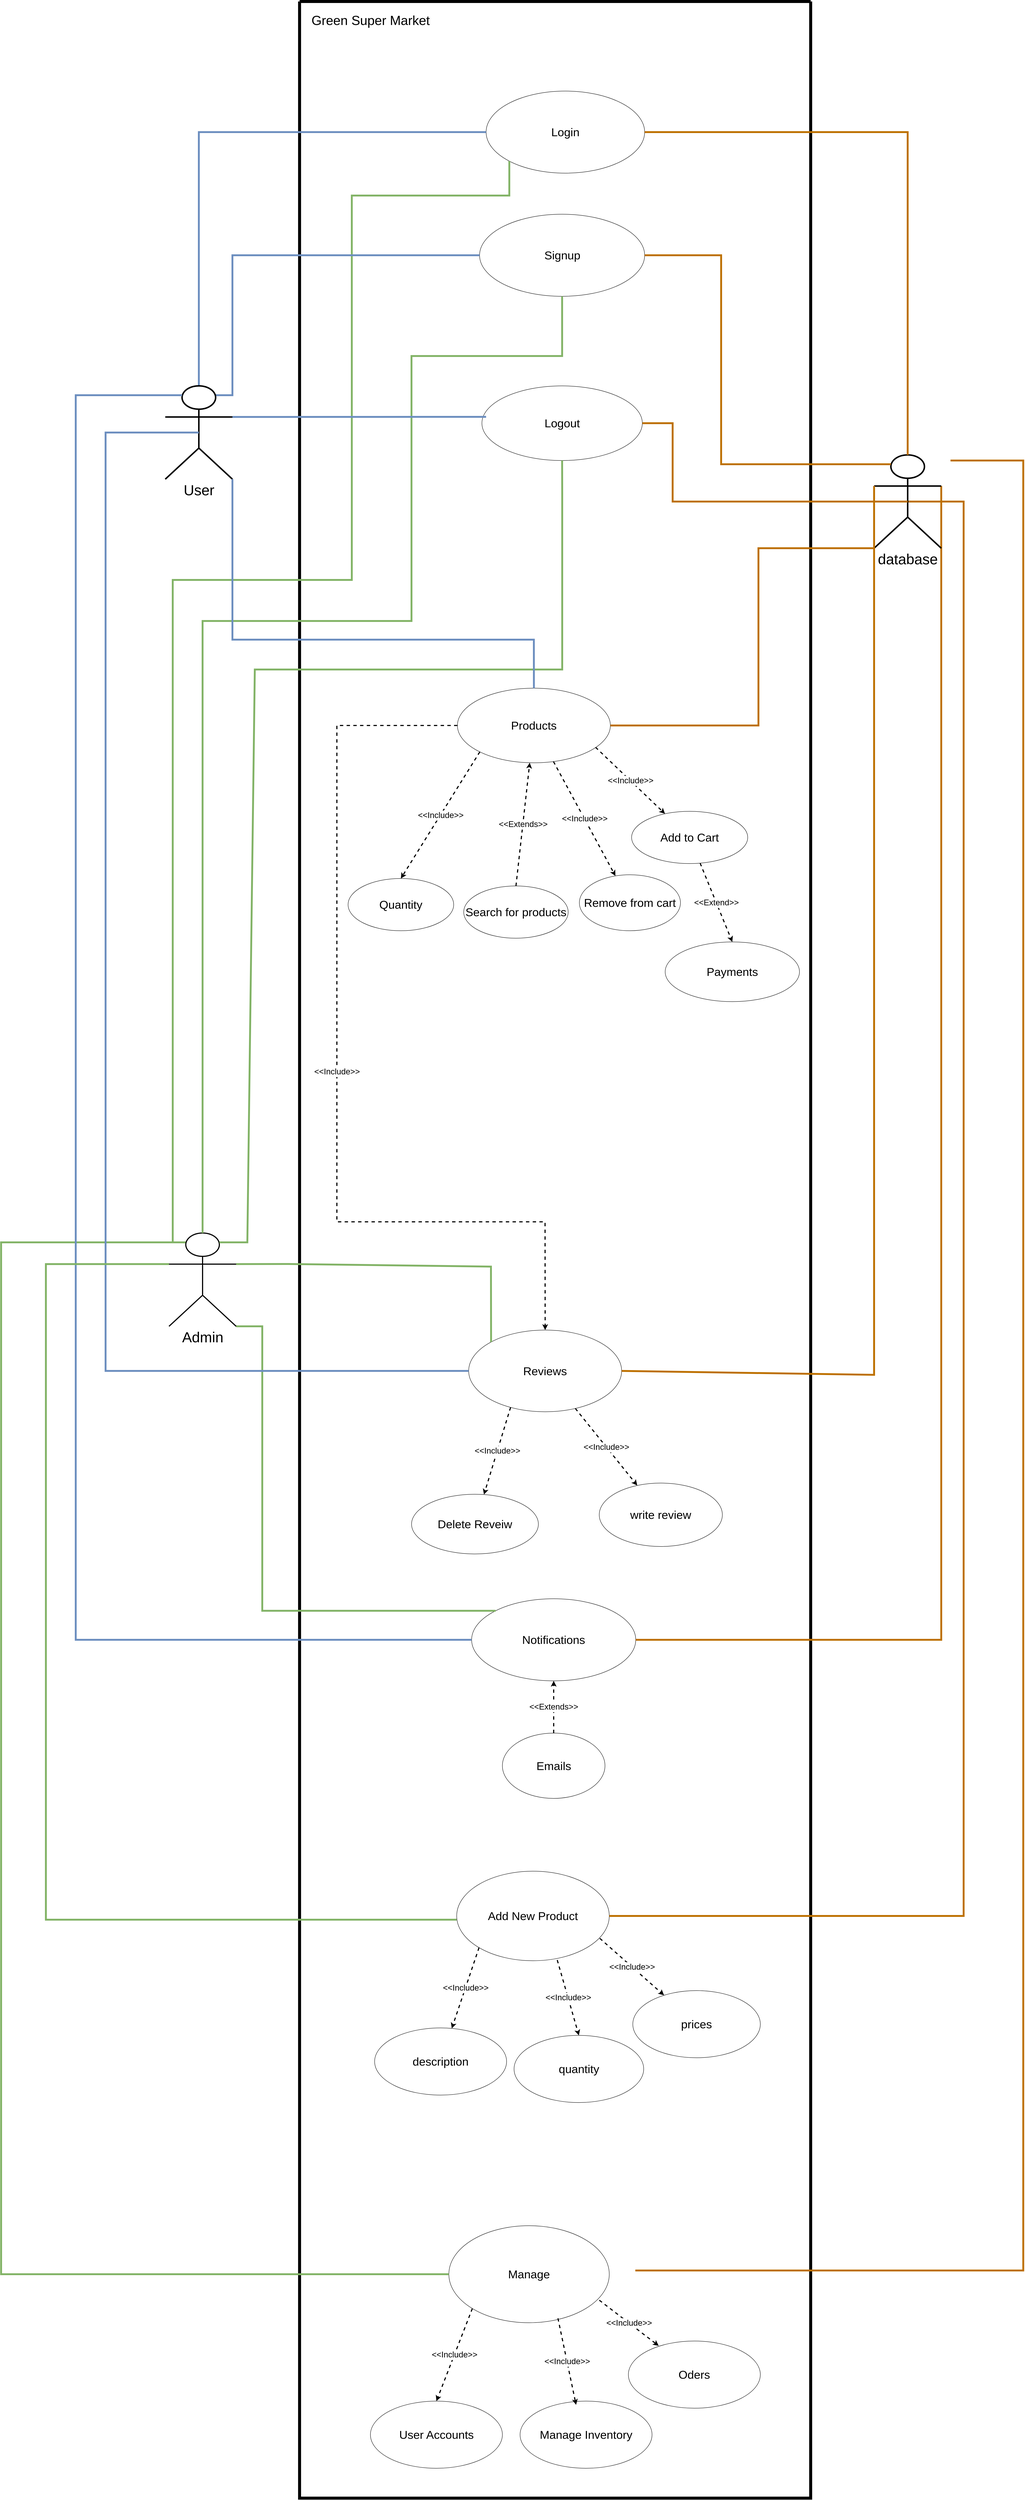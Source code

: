 <mxfile version="22.1.2" type="device">
  <diagram name="Page-1" id="pEFDdFD9BZ6yq_hQjBZd">
    <mxGraphModel dx="8154" dy="4125" grid="1" gridSize="10" guides="1" tooltips="1" connect="1" arrows="1" fold="1" page="1" pageScale="1" pageWidth="1169" pageHeight="1654" math="0" shadow="0">
      <root>
        <mxCell id="0" />
        <mxCell id="1" parent="0" />
        <mxCell id="y_BazxBhM6D4knRKg7ZD-9" value="" style="swimlane;startSize=0;swimlaneLine=1;strokeWidth=8;" parent="1" vertex="1">
          <mxGeometry x="460" y="330" width="1370" height="6690" as="geometry" />
        </mxCell>
        <mxCell id="kZPlmQz0IdTDuedcgZzN-22" value="&lt;span style=&quot;font-size: 31px;&quot;&gt;Login&lt;/span&gt;" style="ellipse;whiteSpace=wrap;html=1;" parent="y_BazxBhM6D4knRKg7ZD-9" vertex="1">
          <mxGeometry x="500" y="240" width="425" height="220" as="geometry" />
        </mxCell>
        <mxCell id="kZPlmQz0IdTDuedcgZzN-29" value="&lt;span style=&quot;font-size: 31px;&quot;&gt;Signup&lt;/span&gt;" style="ellipse;whiteSpace=wrap;html=1;" parent="y_BazxBhM6D4knRKg7ZD-9" vertex="1">
          <mxGeometry x="482.5" y="570" width="442.5" height="220" as="geometry" />
        </mxCell>
        <mxCell id="kZPlmQz0IdTDuedcgZzN-30" value="&lt;span style=&quot;font-size: 31px;&quot;&gt;Add to Cart&lt;/span&gt;" style="ellipse;whiteSpace=wrap;html=1;" parent="y_BazxBhM6D4knRKg7ZD-9" vertex="1">
          <mxGeometry x="890" y="2170" width="311.25" height="140" as="geometry" />
        </mxCell>
        <mxCell id="kZPlmQz0IdTDuedcgZzN-31" value="&lt;span style=&quot;font-size: 31px;&quot;&gt;Reviews&lt;/span&gt;" style="ellipse;whiteSpace=wrap;html=1;" parent="y_BazxBhM6D4knRKg7ZD-9" vertex="1">
          <mxGeometry x="453.28" y="3560" width="410" height="219" as="geometry" />
        </mxCell>
        <mxCell id="kZPlmQz0IdTDuedcgZzN-32" value="&lt;span style=&quot;font-size: 31px;&quot;&gt;Search for products&lt;/span&gt;" style="ellipse;whiteSpace=wrap;html=1;" parent="y_BazxBhM6D4knRKg7ZD-9" vertex="1">
          <mxGeometry x="440" y="2370" width="280" height="140" as="geometry" />
        </mxCell>
        <mxCell id="kZPlmQz0IdTDuedcgZzN-49" value="&lt;span style=&quot;font-size: 31px;&quot;&gt;Products&lt;/span&gt;" style="ellipse;whiteSpace=wrap;html=1;" parent="y_BazxBhM6D4knRKg7ZD-9" vertex="1">
          <mxGeometry x="423.12" y="1840" width="410" height="200" as="geometry" />
        </mxCell>
        <mxCell id="kZPlmQz0IdTDuedcgZzN-50" value="" style="endArrow=classic;html=1;rounded=0;exitX=0.903;exitY=0.792;exitDx=0;exitDy=0;dashed=1;strokeWidth=3;exitPerimeter=0;" parent="y_BazxBhM6D4knRKg7ZD-9" source="kZPlmQz0IdTDuedcgZzN-49" target="kZPlmQz0IdTDuedcgZzN-30" edge="1">
          <mxGeometry relative="1" as="geometry">
            <mxPoint x="1596.38" y="2710" as="sourcePoint" />
            <mxPoint x="1604.38" y="2490" as="targetPoint" />
            <Array as="points" />
          </mxGeometry>
        </mxCell>
        <mxCell id="kZPlmQz0IdTDuedcgZzN-51" value="&lt;font style=&quot;font-size: 22px;&quot;&gt;&amp;lt;&amp;lt;Include&amp;gt;&amp;gt;&lt;/font&gt;" style="edgeLabel;resizable=0;html=1;align=center;verticalAlign=middle;" parent="kZPlmQz0IdTDuedcgZzN-50" connectable="0" vertex="1">
          <mxGeometry relative="1" as="geometry" />
        </mxCell>
        <mxCell id="kZPlmQz0IdTDuedcgZzN-52" value="" style="endArrow=classic;html=1;rounded=0;dashed=1;strokeWidth=3;exitX=0.5;exitY=0;exitDx=0;exitDy=0;" parent="y_BazxBhM6D4knRKg7ZD-9" source="kZPlmQz0IdTDuedcgZzN-32" target="kZPlmQz0IdTDuedcgZzN-49" edge="1">
          <mxGeometry relative="1" as="geometry">
            <mxPoint x="570" y="2360" as="sourcePoint" />
            <mxPoint x="731.38" y="2200" as="targetPoint" />
          </mxGeometry>
        </mxCell>
        <mxCell id="kZPlmQz0IdTDuedcgZzN-53" value="&lt;font style=&quot;font-size: 22px;&quot;&gt;&amp;lt;&amp;lt;Extends&amp;gt;&amp;gt;&lt;/font&gt;" style="edgeLabel;resizable=0;html=1;align=center;verticalAlign=middle;" parent="kZPlmQz0IdTDuedcgZzN-52" connectable="0" vertex="1">
          <mxGeometry relative="1" as="geometry" />
        </mxCell>
        <mxCell id="kZPlmQz0IdTDuedcgZzN-54" value="&lt;span style=&quot;font-size: 31px;&quot;&gt;Logout&lt;/span&gt;" style="ellipse;whiteSpace=wrap;html=1;" parent="y_BazxBhM6D4knRKg7ZD-9" vertex="1">
          <mxGeometry x="488.75" y="1030" width="430" height="200" as="geometry" />
        </mxCell>
        <mxCell id="1b8Qt41T46wIf8lHuvjN-17" value="&lt;span style=&quot;font-size: 31px;&quot;&gt;Notifications&lt;/span&gt;" style="ellipse;whiteSpace=wrap;html=1;" parent="y_BazxBhM6D4knRKg7ZD-9" vertex="1">
          <mxGeometry x="461.16" y="4280" width="440" height="220" as="geometry" />
        </mxCell>
        <mxCell id="1b8Qt41T46wIf8lHuvjN-18" value="&lt;span style=&quot;font-size: 31px;&quot;&gt;Emails&lt;/span&gt;" style="ellipse;whiteSpace=wrap;html=1;" parent="y_BazxBhM6D4knRKg7ZD-9" vertex="1">
          <mxGeometry x="543.66" y="4640" width="275" height="175" as="geometry" />
        </mxCell>
        <mxCell id="kZPlmQz0IdTDuedcgZzN-56" value="&lt;span style=&quot;font-size: 31px;&quot;&gt;Delete Reveiw&lt;/span&gt;" style="ellipse;whiteSpace=wrap;html=1;" parent="y_BazxBhM6D4knRKg7ZD-9" vertex="1">
          <mxGeometry x="300.16" y="4000" width="340" height="160" as="geometry" />
        </mxCell>
        <mxCell id="kZPlmQz0IdTDuedcgZzN-71" value="" style="endArrow=classic;html=1;rounded=0;dashed=1;strokeWidth=3;" parent="y_BazxBhM6D4knRKg7ZD-9" source="kZPlmQz0IdTDuedcgZzN-31" target="kZPlmQz0IdTDuedcgZzN-55" edge="1">
          <mxGeometry relative="1" as="geometry">
            <mxPoint x="751.28" y="3809" as="sourcePoint" />
            <mxPoint x="982.28" y="3720" as="targetPoint" />
            <Array as="points" />
          </mxGeometry>
        </mxCell>
        <mxCell id="kZPlmQz0IdTDuedcgZzN-72" value="&lt;font style=&quot;font-size: 22px;&quot;&gt;&amp;lt;&amp;lt;Include&amp;gt;&amp;gt;&lt;/font&gt;" style="edgeLabel;resizable=0;html=1;align=center;verticalAlign=middle;" parent="kZPlmQz0IdTDuedcgZzN-71" connectable="0" vertex="1">
          <mxGeometry relative="1" as="geometry" />
        </mxCell>
        <mxCell id="kZPlmQz0IdTDuedcgZzN-73" value="" style="endArrow=classic;html=1;rounded=0;dashed=1;strokeWidth=3;exitX=0.274;exitY=0.946;exitDx=0;exitDy=0;exitPerimeter=0;" parent="y_BazxBhM6D4knRKg7ZD-9" source="kZPlmQz0IdTDuedcgZzN-31" target="kZPlmQz0IdTDuedcgZzN-56" edge="1">
          <mxGeometry relative="1" as="geometry">
            <mxPoint x="323.278" y="3850.001" as="sourcePoint" />
            <mxPoint x="588.35" y="3986.67" as="targetPoint" />
            <Array as="points" />
          </mxGeometry>
        </mxCell>
        <mxCell id="kZPlmQz0IdTDuedcgZzN-74" value="&lt;font style=&quot;font-size: 22px;&quot;&gt;&amp;lt;&amp;lt;Include&amp;gt;&amp;gt;&lt;/font&gt;" style="edgeLabel;resizable=0;html=1;align=center;verticalAlign=middle;" parent="kZPlmQz0IdTDuedcgZzN-73" connectable="0" vertex="1">
          <mxGeometry relative="1" as="geometry" />
        </mxCell>
        <mxCell id="kZPlmQz0IdTDuedcgZzN-55" value="&lt;span style=&quot;font-size: 31px;&quot;&gt;write review&lt;/span&gt;" style="ellipse;whiteSpace=wrap;html=1;" parent="y_BazxBhM6D4knRKg7ZD-9" vertex="1">
          <mxGeometry x="803.28" y="3970" width="330" height="170" as="geometry" />
        </mxCell>
        <mxCell id="kZPlmQz0IdTDuedcgZzN-75" value="&lt;span style=&quot;font-size: 31px;&quot;&gt;Payments&lt;/span&gt;" style="ellipse;whiteSpace=wrap;html=1;" parent="y_BazxBhM6D4knRKg7ZD-9" vertex="1">
          <mxGeometry x="980" y="2520" width="360" height="160" as="geometry" />
        </mxCell>
        <mxCell id="1b8Qt41T46wIf8lHuvjN-22" value="" style="endArrow=classic;html=1;rounded=0;dashed=1;strokeWidth=3;entryX=0.5;entryY=1;entryDx=0;entryDy=0;exitX=0.5;exitY=0;exitDx=0;exitDy=0;" parent="y_BazxBhM6D4knRKg7ZD-9" source="1b8Qt41T46wIf8lHuvjN-18" target="1b8Qt41T46wIf8lHuvjN-17" edge="1">
          <mxGeometry relative="1" as="geometry">
            <mxPoint x="688.66" y="4680" as="sourcePoint" />
            <mxPoint x="745.16" y="4470" as="targetPoint" />
          </mxGeometry>
        </mxCell>
        <mxCell id="1b8Qt41T46wIf8lHuvjN-23" value="&lt;font style=&quot;font-size: 22px;&quot;&gt;&amp;lt;&amp;lt;Extends&amp;gt;&amp;gt;&lt;/font&gt;" style="edgeLabel;resizable=0;html=1;align=center;verticalAlign=middle;" parent="1b8Qt41T46wIf8lHuvjN-22" connectable="0" vertex="1">
          <mxGeometry relative="1" as="geometry" />
        </mxCell>
        <mxCell id="kZPlmQz0IdTDuedcgZzN-76" value="" style="endArrow=classic;html=1;rounded=0;dashed=1;strokeWidth=3;entryX=0.5;entryY=0;entryDx=0;entryDy=0;" parent="y_BazxBhM6D4knRKg7ZD-9" source="kZPlmQz0IdTDuedcgZzN-30" target="kZPlmQz0IdTDuedcgZzN-75" edge="1">
          <mxGeometry relative="1" as="geometry">
            <mxPoint x="654.63" y="2178" as="sourcePoint" />
            <mxPoint x="1220" y="2530" as="targetPoint" />
            <Array as="points" />
          </mxGeometry>
        </mxCell>
        <mxCell id="kZPlmQz0IdTDuedcgZzN-77" value="&lt;font style=&quot;font-size: 22px;&quot;&gt;&amp;lt;&amp;lt;Extend&amp;gt;&amp;gt;&lt;/font&gt;" style="edgeLabel;resizable=0;html=1;align=center;verticalAlign=middle;" parent="kZPlmQz0IdTDuedcgZzN-76" connectable="0" vertex="1">
          <mxGeometry relative="1" as="geometry" />
        </mxCell>
        <mxCell id="kZPlmQz0IdTDuedcgZzN-79" value="&lt;span style=&quot;font-size: 31px;&quot;&gt;Remove from cart&lt;/span&gt;" style="ellipse;whiteSpace=wrap;html=1;" parent="y_BazxBhM6D4knRKg7ZD-9" vertex="1">
          <mxGeometry x="750" y="2340" width="271" height="150" as="geometry" />
        </mxCell>
        <mxCell id="kZPlmQz0IdTDuedcgZzN-80" value="" style="endArrow=classic;html=1;rounded=0;dashed=1;strokeWidth=3;" parent="y_BazxBhM6D4knRKg7ZD-9" source="kZPlmQz0IdTDuedcgZzN-49" target="kZPlmQz0IdTDuedcgZzN-79" edge="1">
          <mxGeometry relative="1" as="geometry">
            <mxPoint x="653.63" y="2178" as="sourcePoint" />
            <mxPoint x="900.63" y="2072" as="targetPoint" />
            <Array as="points" />
          </mxGeometry>
        </mxCell>
        <mxCell id="kZPlmQz0IdTDuedcgZzN-81" value="&lt;font style=&quot;font-size: 22px;&quot;&gt;&amp;lt;&amp;lt;Include&amp;gt;&amp;gt;&lt;/font&gt;" style="edgeLabel;resizable=0;html=1;align=center;verticalAlign=middle;" parent="kZPlmQz0IdTDuedcgZzN-80" connectable="0" vertex="1">
          <mxGeometry relative="1" as="geometry" />
        </mxCell>
        <mxCell id="kZPlmQz0IdTDuedcgZzN-82" value="&lt;span style=&quot;font-size: 31px;&quot;&gt;Add New Product&lt;/span&gt;" style="ellipse;whiteSpace=wrap;html=1;" parent="y_BazxBhM6D4knRKg7ZD-9" vertex="1">
          <mxGeometry x="421.16" y="5010" width="409" height="240" as="geometry" />
        </mxCell>
        <mxCell id="kZPlmQz0IdTDuedcgZzN-83" value="&lt;span style=&quot;font-size: 31px;&quot;&gt;prices&lt;/span&gt;" style="ellipse;whiteSpace=wrap;html=1;" parent="y_BazxBhM6D4knRKg7ZD-9" vertex="1">
          <mxGeometry x="893.22" y="5330" width="341.87" height="180" as="geometry" />
        </mxCell>
        <mxCell id="kZPlmQz0IdTDuedcgZzN-84" value="&lt;span style=&quot;font-size: 31px;&quot;&gt;quantity&lt;/span&gt;" style="ellipse;whiteSpace=wrap;html=1;" parent="y_BazxBhM6D4knRKg7ZD-9" vertex="1">
          <mxGeometry x="574.91" y="5450" width="347.5" height="180" as="geometry" />
        </mxCell>
        <mxCell id="kZPlmQz0IdTDuedcgZzN-85" value="&lt;span style=&quot;font-size: 31px;&quot;&gt;description&lt;/span&gt;" style="ellipse;whiteSpace=wrap;html=1;" parent="y_BazxBhM6D4knRKg7ZD-9" vertex="1">
          <mxGeometry x="201.16" y="5430" width="353.75" height="180" as="geometry" />
        </mxCell>
        <mxCell id="y_BazxBhM6D4knRKg7ZD-46" value="&lt;span style=&quot;font-size: 31px;&quot;&gt;Quantity&lt;/span&gt;" style="ellipse;whiteSpace=wrap;html=1;" parent="y_BazxBhM6D4knRKg7ZD-9" vertex="1">
          <mxGeometry x="130" y="2350" width="283.12" height="140" as="geometry" />
        </mxCell>
        <mxCell id="y_BazxBhM6D4knRKg7ZD-47" value="" style="endArrow=classic;html=1;rounded=0;exitX=0;exitY=1;exitDx=0;exitDy=0;entryX=0.5;entryY=0;entryDx=0;entryDy=0;dashed=1;strokeWidth=3;" parent="y_BazxBhM6D4knRKg7ZD-9" source="kZPlmQz0IdTDuedcgZzN-49" target="y_BazxBhM6D4knRKg7ZD-46" edge="1">
          <mxGeometry relative="1" as="geometry">
            <mxPoint x="395.63" y="2445" as="sourcePoint" />
            <mxPoint x="583.63" y="2440" as="targetPoint" />
            <Array as="points" />
          </mxGeometry>
        </mxCell>
        <mxCell id="y_BazxBhM6D4knRKg7ZD-48" value="&lt;font style=&quot;font-size: 22px;&quot;&gt;&amp;lt;&amp;lt;Include&amp;gt;&amp;gt;&lt;/font&gt;" style="edgeLabel;resizable=0;html=1;align=center;verticalAlign=middle;" parent="y_BazxBhM6D4knRKg7ZD-47" connectable="0" vertex="1">
          <mxGeometry relative="1" as="geometry" />
        </mxCell>
        <mxCell id="kZPlmQz0IdTDuedcgZzN-86" value="" style="endArrow=classic;html=1;rounded=0;dashed=1;strokeWidth=3;exitX=0.938;exitY=0.75;exitDx=0;exitDy=0;exitPerimeter=0;" parent="y_BazxBhM6D4knRKg7ZD-9" source="kZPlmQz0IdTDuedcgZzN-82" target="kZPlmQz0IdTDuedcgZzN-83" edge="1">
          <mxGeometry relative="1" as="geometry">
            <mxPoint x="682.16" y="4900" as="sourcePoint" />
            <mxPoint x="1008.033" y="5328.099" as="targetPoint" />
            <Array as="points" />
          </mxGeometry>
        </mxCell>
        <mxCell id="kZPlmQz0IdTDuedcgZzN-87" value="&lt;font style=&quot;font-size: 22px;&quot;&gt;&amp;lt;&amp;lt;Include&amp;gt;&amp;gt;&lt;/font&gt;" style="edgeLabel;resizable=0;html=1;align=center;verticalAlign=middle;" parent="kZPlmQz0IdTDuedcgZzN-86" connectable="0" vertex="1">
          <mxGeometry relative="1" as="geometry" />
        </mxCell>
        <mxCell id="kZPlmQz0IdTDuedcgZzN-88" value="" style="endArrow=classic;html=1;rounded=0;dashed=1;strokeWidth=3;exitX=0.659;exitY=0.992;exitDx=0;exitDy=0;exitPerimeter=0;entryX=0.5;entryY=0;entryDx=0;entryDy=0;" parent="y_BazxBhM6D4knRKg7ZD-9" source="kZPlmQz0IdTDuedcgZzN-82" target="kZPlmQz0IdTDuedcgZzN-84" edge="1">
          <mxGeometry relative="1" as="geometry">
            <mxPoint x="772.16" y="5158" as="sourcePoint" />
            <mxPoint x="1021.16" y="5000" as="targetPoint" />
            <Array as="points" />
          </mxGeometry>
        </mxCell>
        <mxCell id="kZPlmQz0IdTDuedcgZzN-89" value="&lt;font style=&quot;font-size: 22px;&quot;&gt;&amp;lt;&amp;lt;Include&amp;gt;&amp;gt;&lt;/font&gt;" style="edgeLabel;resizable=0;html=1;align=center;verticalAlign=middle;" parent="kZPlmQz0IdTDuedcgZzN-88" connectable="0" vertex="1">
          <mxGeometry relative="1" as="geometry" />
        </mxCell>
        <mxCell id="kZPlmQz0IdTDuedcgZzN-90" value="" style="endArrow=classic;html=1;rounded=0;dashed=1;strokeWidth=3;exitX=0;exitY=1;exitDx=0;exitDy=0;" parent="y_BazxBhM6D4knRKg7ZD-9" source="kZPlmQz0IdTDuedcgZzN-82" target="kZPlmQz0IdTDuedcgZzN-85" edge="1">
          <mxGeometry relative="1" as="geometry">
            <mxPoint x="751.16" y="5270" as="sourcePoint" />
            <mxPoint x="957.16" y="5290" as="targetPoint" />
            <Array as="points" />
          </mxGeometry>
        </mxCell>
        <mxCell id="kZPlmQz0IdTDuedcgZzN-91" value="&lt;font style=&quot;font-size: 22px;&quot;&gt;&amp;lt;&amp;lt;Include&amp;gt;&amp;gt;&lt;/font&gt;" style="edgeLabel;resizable=0;html=1;align=center;verticalAlign=middle;" parent="kZPlmQz0IdTDuedcgZzN-90" connectable="0" vertex="1">
          <mxGeometry relative="1" as="geometry" />
        </mxCell>
        <mxCell id="y_BazxBhM6D4knRKg7ZD-55" value="&lt;span style=&quot;font-size: 31px;&quot;&gt;Manage&lt;/span&gt;" style="ellipse;whiteSpace=wrap;html=1;" parent="y_BazxBhM6D4knRKg7ZD-9" vertex="1">
          <mxGeometry x="400.16" y="5960" width="430" height="260" as="geometry" />
        </mxCell>
        <mxCell id="y_BazxBhM6D4knRKg7ZD-56" value="&lt;span style=&quot;font-size: 31px;&quot;&gt;Oders&lt;br&gt;&lt;/span&gt;" style="ellipse;whiteSpace=wrap;html=1;" parent="y_BazxBhM6D4knRKg7ZD-9" vertex="1">
          <mxGeometry x="881.34" y="6269" width="353.75" height="180" as="geometry" />
        </mxCell>
        <mxCell id="1b8Qt41T46wIf8lHuvjN-24" value="&lt;span style=&quot;font-size: 31px;&quot;&gt;User Accounts&lt;/span&gt;" style="ellipse;whiteSpace=wrap;html=1;" parent="y_BazxBhM6D4knRKg7ZD-9" vertex="1">
          <mxGeometry x="189.91" y="6430" width="353.75" height="180" as="geometry" />
        </mxCell>
        <mxCell id="y_BazxBhM6D4knRKg7ZD-57" value="&lt;span style=&quot;font-size: 31px;&quot;&gt;Manage Inventory&lt;br&gt;&lt;/span&gt;" style="ellipse;whiteSpace=wrap;html=1;" parent="y_BazxBhM6D4knRKg7ZD-9" vertex="1">
          <mxGeometry x="591.04" y="6430" width="353.75" height="180" as="geometry" />
        </mxCell>
        <mxCell id="y_BazxBhM6D4knRKg7ZD-61" value="" style="endArrow=classic;html=1;rounded=0;dashed=1;strokeWidth=3;exitX=0.68;exitY=0.954;exitDx=0;exitDy=0;exitPerimeter=0;" parent="y_BazxBhM6D4knRKg7ZD-9" source="y_BazxBhM6D4knRKg7ZD-55" edge="1">
          <mxGeometry relative="1" as="geometry">
            <mxPoint x="846.67" y="6040" as="sourcePoint" />
            <mxPoint x="741.16" y="6440" as="targetPoint" />
            <Array as="points" />
          </mxGeometry>
        </mxCell>
        <mxCell id="y_BazxBhM6D4knRKg7ZD-62" value="&lt;font style=&quot;font-size: 22px;&quot;&gt;&amp;lt;&amp;lt;Include&amp;gt;&amp;gt;&lt;/font&gt;" style="edgeLabel;resizable=0;html=1;align=center;verticalAlign=middle;" parent="y_BazxBhM6D4knRKg7ZD-61" connectable="0" vertex="1">
          <mxGeometry relative="1" as="geometry" />
        </mxCell>
        <mxCell id="y_BazxBhM6D4knRKg7ZD-63" value="" style="endArrow=classic;html=1;rounded=0;dashed=1;strokeWidth=3;exitX=0;exitY=1;exitDx=0;exitDy=0;entryX=0.5;entryY=0;entryDx=0;entryDy=0;" parent="y_BazxBhM6D4knRKg7ZD-9" source="y_BazxBhM6D4knRKg7ZD-55" target="1b8Qt41T46wIf8lHuvjN-24" edge="1">
          <mxGeometry relative="1" as="geometry">
            <mxPoint x="1047.92" y="6020" as="sourcePoint" />
            <mxPoint x="1113.92" y="6222" as="targetPoint" />
            <Array as="points" />
          </mxGeometry>
        </mxCell>
        <mxCell id="y_BazxBhM6D4knRKg7ZD-64" value="&lt;font style=&quot;font-size: 22px;&quot;&gt;&amp;lt;&amp;lt;Include&amp;gt;&amp;gt;&lt;/font&gt;" style="edgeLabel;resizable=0;html=1;align=center;verticalAlign=middle;" parent="y_BazxBhM6D4knRKg7ZD-63" connectable="0" vertex="1">
          <mxGeometry relative="1" as="geometry" />
        </mxCell>
        <mxCell id="y_BazxBhM6D4knRKg7ZD-65" value="" style="endArrow=classic;html=1;rounded=0;dashed=1;strokeWidth=3;exitX=0.938;exitY=0.768;exitDx=0;exitDy=0;exitPerimeter=0;entryX=0.23;entryY=0.072;entryDx=0;entryDy=0;entryPerimeter=0;" parent="y_BazxBhM6D4knRKg7ZD-9" source="y_BazxBhM6D4knRKg7ZD-55" target="y_BazxBhM6D4knRKg7ZD-56" edge="1">
          <mxGeometry relative="1" as="geometry">
            <mxPoint x="1197.92" y="5990" as="sourcePoint" />
            <mxPoint x="946.156" y="6286.203" as="targetPoint" />
            <Array as="points" />
          </mxGeometry>
        </mxCell>
        <mxCell id="y_BazxBhM6D4knRKg7ZD-66" value="&lt;font style=&quot;font-size: 22px;&quot;&gt;&amp;lt;&amp;lt;Include&amp;gt;&amp;gt;&lt;/font&gt;" style="edgeLabel;resizable=0;html=1;align=center;verticalAlign=middle;" parent="y_BazxBhM6D4knRKg7ZD-65" connectable="0" vertex="1">
          <mxGeometry relative="1" as="geometry" />
        </mxCell>
        <mxCell id="1b8Qt41T46wIf8lHuvjN-29" value="&lt;font style=&quot;font-size: 35px;&quot;&gt;Green Super Market&lt;/font&gt;" style="text;html=1;align=center;verticalAlign=middle;resizable=0;points=[];autosize=1;strokeColor=none;fillColor=none;" parent="y_BazxBhM6D4knRKg7ZD-9" vertex="1">
          <mxGeometry x="20" y="20" width="340" height="60" as="geometry" />
        </mxCell>
        <mxCell id="t_fGsFZoBopvZKXop3bA-2" value="" style="endArrow=classic;html=1;rounded=0;exitX=0;exitY=0.5;exitDx=0;exitDy=0;entryX=0.5;entryY=0;entryDx=0;entryDy=0;dashed=1;strokeWidth=3;" parent="y_BazxBhM6D4knRKg7ZD-9" source="kZPlmQz0IdTDuedcgZzN-49" target="kZPlmQz0IdTDuedcgZzN-31" edge="1">
          <mxGeometry relative="1" as="geometry">
            <mxPoint x="854.66" y="3110" as="sourcePoint" />
            <mxPoint x="642.66" y="3449" as="targetPoint" />
            <Array as="points">
              <mxPoint x="100" y="1940" />
              <mxPoint x="100" y="3270" />
              <mxPoint x="658" y="3270" />
            </Array>
          </mxGeometry>
        </mxCell>
        <mxCell id="t_fGsFZoBopvZKXop3bA-3" value="&lt;font style=&quot;font-size: 22px;&quot;&gt;&amp;lt;&amp;lt;Include&amp;gt;&amp;gt;&lt;/font&gt;" style="edgeLabel;resizable=0;html=1;align=center;verticalAlign=middle;" parent="t_fGsFZoBopvZKXop3bA-2" connectable="0" vertex="1">
          <mxGeometry relative="1" as="geometry" />
        </mxCell>
        <mxCell id="y_BazxBhM6D4knRKg7ZD-37" style="edgeStyle=orthogonalEdgeStyle;rounded=0;orthogonalLoop=1;jettySize=auto;html=1;entryX=0;entryY=1;entryDx=0;entryDy=0;endArrow=none;endFill=0;fillColor=#d5e8d4;strokeColor=#82b366;strokeWidth=5;exitX=0.25;exitY=0.1;exitDx=0;exitDy=0;exitPerimeter=0;" parent="1" source="kZPlmQz0IdTDuedcgZzN-18" target="kZPlmQz0IdTDuedcgZzN-22" edge="1">
          <mxGeometry relative="1" as="geometry">
            <Array as="points">
              <mxPoint x="120" y="3655" />
              <mxPoint x="120" y="1880" />
              <mxPoint x="600" y="1880" />
              <mxPoint x="600" y="850" />
              <mxPoint x="1022" y="850" />
            </Array>
            <mxPoint x="240" y="1970" as="sourcePoint" />
          </mxGeometry>
        </mxCell>
        <mxCell id="1b8Qt41T46wIf8lHuvjN-32" style="edgeStyle=orthogonalEdgeStyle;rounded=0;orthogonalLoop=1;jettySize=auto;html=1;exitX=1;exitY=1;exitDx=0;exitDy=0;exitPerimeter=0;entryX=0;entryY=0;entryDx=0;entryDy=0;strokeWidth=5;endArrow=none;endFill=0;fillColor=#d5e8d4;strokeColor=#82b366;" parent="1" source="kZPlmQz0IdTDuedcgZzN-18" target="1b8Qt41T46wIf8lHuvjN-17" edge="1">
          <mxGeometry relative="1" as="geometry">
            <mxPoint x="-400" y="5440" as="targetPoint" />
            <Array as="points">
              <mxPoint x="360" y="3880" />
              <mxPoint x="360" y="4642" />
            </Array>
          </mxGeometry>
        </mxCell>
        <mxCell id="1b8Qt41T46wIf8lHuvjN-33" style="edgeStyle=orthogonalEdgeStyle;rounded=0;orthogonalLoop=1;jettySize=auto;html=1;exitX=0.25;exitY=0.1;exitDx=0;exitDy=0;exitPerimeter=0;entryX=0;entryY=0.5;entryDx=0;entryDy=0;strokeWidth=5;fillColor=#d5e8d4;strokeColor=#82b366;endArrow=none;endFill=0;" parent="1" source="kZPlmQz0IdTDuedcgZzN-18" target="y_BazxBhM6D4knRKg7ZD-55" edge="1">
          <mxGeometry relative="1" as="geometry">
            <Array as="points">
              <mxPoint x="-340" y="3655" />
              <mxPoint x="-340" y="6420" />
            </Array>
          </mxGeometry>
        </mxCell>
        <mxCell id="kZPlmQz0IdTDuedcgZzN-18" value="&lt;span style=&quot;font-size: 39px;&quot;&gt;Admin&lt;/span&gt;" style="shape=umlActor;verticalLabelPosition=bottom;verticalAlign=top;html=1;outlineConnect=0;strokeWidth=3;" parent="1" vertex="1">
          <mxGeometry x="110" y="3630" width="180" height="250" as="geometry" />
        </mxCell>
        <mxCell id="1b8Qt41T46wIf8lHuvjN-34" style="edgeStyle=orthogonalEdgeStyle;rounded=0;orthogonalLoop=1;jettySize=auto;html=1;exitX=1;exitY=0.333;exitDx=0;exitDy=0;exitPerimeter=0;entryX=1;entryY=0.5;entryDx=0;entryDy=0;fillColor=#f0a30a;strokeColor=#BD7000;strokeWidth=5;endArrow=none;endFill=0;" parent="1" source="kZPlmQz0IdTDuedcgZzN-19" target="1b8Qt41T46wIf8lHuvjN-17" edge="1">
          <mxGeometry relative="1" as="geometry">
            <Array as="points">
              <mxPoint x="2180" y="4720" />
            </Array>
          </mxGeometry>
        </mxCell>
        <mxCell id="y_BazxBhM6D4knRKg7ZD-79" style="edgeStyle=orthogonalEdgeStyle;rounded=0;orthogonalLoop=1;jettySize=auto;html=1;exitX=0.5;exitY=0.5;exitDx=0;exitDy=0;exitPerimeter=0;entryX=1;entryY=0.5;entryDx=0;entryDy=0;fillColor=#f0a30a;strokeColor=#BD7000;strokeWidth=5;endArrow=none;endFill=0;" parent="1" source="kZPlmQz0IdTDuedcgZzN-19" target="kZPlmQz0IdTDuedcgZzN-82" edge="1">
          <mxGeometry relative="1" as="geometry">
            <mxPoint x="2230" y="5530" as="targetPoint" />
            <Array as="points">
              <mxPoint x="2240" y="1670" />
              <mxPoint x="2240" y="5460" />
            </Array>
          </mxGeometry>
        </mxCell>
        <mxCell id="y_BazxBhM6D4knRKg7ZD-30" style="edgeStyle=orthogonalEdgeStyle;rounded=0;orthogonalLoop=1;jettySize=auto;html=1;exitX=0.5;exitY=0;exitDx=0;exitDy=0;exitPerimeter=0;entryX=0;entryY=0.5;entryDx=0;entryDy=0;endArrow=none;endFill=0;fillColor=#dae8fc;strokeColor=#6c8ebf;strokeWidth=5;" parent="1" source="kZPlmQz0IdTDuedcgZzN-23" target="kZPlmQz0IdTDuedcgZzN-22" edge="1">
          <mxGeometry relative="1" as="geometry" />
        </mxCell>
        <mxCell id="kZPlmQz0IdTDuedcgZzN-19" value="&lt;font style=&quot;font-size: 39px;&quot;&gt;database&lt;/font&gt;" style="shape=umlActor;verticalLabelPosition=bottom;verticalAlign=top;html=1;outlineConnect=0;strokeWidth=4;" parent="1" vertex="1">
          <mxGeometry x="2000" y="1545" width="180" height="250" as="geometry" />
        </mxCell>
        <mxCell id="y_BazxBhM6D4knRKg7ZD-32" style="edgeStyle=orthogonalEdgeStyle;rounded=0;orthogonalLoop=1;jettySize=auto;html=1;exitX=0.75;exitY=0.1;exitDx=0;exitDy=0;exitPerimeter=0;entryX=0;entryY=0.5;entryDx=0;entryDy=0;endArrow=none;endFill=0;startArrow=none;startFill=0;fillColor=#dae8fc;strokeColor=#6c8ebf;strokeWidth=5;" parent="1" source="kZPlmQz0IdTDuedcgZzN-23" target="kZPlmQz0IdTDuedcgZzN-29" edge="1">
          <mxGeometry relative="1" as="geometry">
            <Array as="points">
              <mxPoint x="280" y="1385" />
              <mxPoint x="280" y="1010" />
            </Array>
          </mxGeometry>
        </mxCell>
        <mxCell id="kZPlmQz0IdTDuedcgZzN-23" value="&lt;font style=&quot;font-size: 39px;&quot;&gt;User&lt;/font&gt;" style="shape=umlActor;verticalLabelPosition=bottom;verticalAlign=top;html=1;outlineConnect=0;strokeWidth=4;" parent="1" vertex="1">
          <mxGeometry x="100" y="1360" width="180" height="250" as="geometry" />
        </mxCell>
        <mxCell id="y_BazxBhM6D4knRKg7ZD-35" value="" style="endArrow=none;html=1;rounded=0;exitX=0.5;exitY=0;exitDx=0;exitDy=0;exitPerimeter=0;entryX=1;entryY=0.5;entryDx=0;entryDy=0;endFill=0;strokeWidth=5;fillColor=#f0a30a;strokeColor=#BD7000;" parent="1" source="kZPlmQz0IdTDuedcgZzN-19" target="kZPlmQz0IdTDuedcgZzN-22" edge="1">
          <mxGeometry width="50" height="50" relative="1" as="geometry">
            <mxPoint x="1500" y="1030" as="sourcePoint" />
            <mxPoint x="1550" y="980" as="targetPoint" />
            <Array as="points">
              <mxPoint x="2090" y="680" />
            </Array>
          </mxGeometry>
        </mxCell>
        <mxCell id="y_BazxBhM6D4knRKg7ZD-39" style="edgeStyle=orthogonalEdgeStyle;rounded=0;orthogonalLoop=1;jettySize=auto;html=1;exitX=0.5;exitY=1;exitDx=0;exitDy=0;endArrow=none;endFill=0;fillColor=#d5e8d4;strokeColor=#82b366;strokeWidth=5;entryX=0.5;entryY=0;entryDx=0;entryDy=0;entryPerimeter=0;" parent="1" source="kZPlmQz0IdTDuedcgZzN-29" target="kZPlmQz0IdTDuedcgZzN-18" edge="1">
          <mxGeometry relative="1" as="geometry">
            <Array as="points">
              <mxPoint x="1164" y="1280" />
              <mxPoint x="760" y="1280" />
              <mxPoint x="760" y="1990" />
              <mxPoint x="200" y="1990" />
            </Array>
            <mxPoint x="220" y="2660" as="targetPoint" />
          </mxGeometry>
        </mxCell>
        <mxCell id="y_BazxBhM6D4knRKg7ZD-41" style="edgeStyle=orthogonalEdgeStyle;rounded=0;orthogonalLoop=1;jettySize=auto;html=1;exitX=1;exitY=0.5;exitDx=0;exitDy=0;entryX=0.25;entryY=0.1;entryDx=0;entryDy=0;entryPerimeter=0;strokeWidth=5;endArrow=none;endFill=0;fillColor=#f0a30a;strokeColor=#BD7000;" parent="1" source="kZPlmQz0IdTDuedcgZzN-29" target="kZPlmQz0IdTDuedcgZzN-19" edge="1">
          <mxGeometry relative="1" as="geometry">
            <Array as="points">
              <mxPoint x="1590" y="1010" />
              <mxPoint x="1590" y="1570" />
            </Array>
          </mxGeometry>
        </mxCell>
        <mxCell id="y_BazxBhM6D4knRKg7ZD-42" value="" style="endArrow=none;html=1;rounded=0;entryX=0.5;entryY=1;entryDx=0;entryDy=0;exitX=0.75;exitY=0.1;exitDx=0;exitDy=0;exitPerimeter=0;fillColor=#d5e8d4;strokeColor=#82b366;strokeWidth=5;" parent="1" source="kZPlmQz0IdTDuedcgZzN-18" target="kZPlmQz0IdTDuedcgZzN-54" edge="1">
          <mxGeometry width="50" height="50" relative="1" as="geometry">
            <mxPoint x="820" y="1970" as="sourcePoint" />
            <mxPoint x="870" y="1920" as="targetPoint" />
            <Array as="points">
              <mxPoint x="320" y="3655" />
              <mxPoint x="340" y="2120" />
              <mxPoint x="1164" y="2120" />
              <mxPoint x="1164" y="1650" />
            </Array>
          </mxGeometry>
        </mxCell>
        <mxCell id="y_BazxBhM6D4knRKg7ZD-43" value="" style="endArrow=none;html=1;rounded=0;entryX=1;entryY=0.333;entryDx=0;entryDy=0;entryPerimeter=0;fillColor=#dae8fc;strokeColor=#6c8ebf;strokeWidth=5;endFill=0;" parent="1" target="kZPlmQz0IdTDuedcgZzN-23" edge="1">
          <mxGeometry width="50" height="50" relative="1" as="geometry">
            <mxPoint x="960" y="1443" as="sourcePoint" />
            <mxPoint x="1390" y="1590" as="targetPoint" />
            <Array as="points" />
          </mxGeometry>
        </mxCell>
        <mxCell id="y_BazxBhM6D4knRKg7ZD-44" value="" style="endArrow=none;html=1;rounded=0;entryX=0.5;entryY=0.5;entryDx=0;entryDy=0;entryPerimeter=0;exitX=1;exitY=0.5;exitDx=0;exitDy=0;strokeWidth=5;fillColor=#f0a30a;strokeColor=#BD7000;endFill=0;" parent="1" source="kZPlmQz0IdTDuedcgZzN-54" target="kZPlmQz0IdTDuedcgZzN-19" edge="1">
          <mxGeometry width="50" height="50" relative="1" as="geometry">
            <mxPoint x="890" y="1940" as="sourcePoint" />
            <mxPoint x="940" y="1890" as="targetPoint" />
            <Array as="points">
              <mxPoint x="1460" y="1460" />
              <mxPoint x="1460" y="1670" />
            </Array>
          </mxGeometry>
        </mxCell>
        <mxCell id="y_BazxBhM6D4knRKg7ZD-67" value="" style="endArrow=none;html=1;rounded=0;entryX=1;entryY=1;entryDx=0;entryDy=0;entryPerimeter=0;exitX=0.5;exitY=0;exitDx=0;exitDy=0;fillColor=#dae8fc;strokeColor=#6c8ebf;strokeWidth=5;endFill=0;" parent="1" source="kZPlmQz0IdTDuedcgZzN-49" target="kZPlmQz0IdTDuedcgZzN-23" edge="1">
          <mxGeometry width="50" height="50" relative="1" as="geometry">
            <mxPoint x="1014" y="2095" as="sourcePoint" />
            <mxPoint x="50" y="1970" as="targetPoint" />
            <Array as="points">
              <mxPoint x="1088" y="2040" />
              <mxPoint x="280" y="2040" />
            </Array>
          </mxGeometry>
        </mxCell>
        <mxCell id="y_BazxBhM6D4knRKg7ZD-68" value="" style="endArrow=none;html=1;rounded=0;exitX=1;exitY=0.5;exitDx=0;exitDy=0;strokeWidth=5;fillColor=#f0a30a;strokeColor=#BD7000;endFill=0;entryX=0;entryY=1;entryDx=0;entryDy=0;entryPerimeter=0;" parent="1" source="kZPlmQz0IdTDuedcgZzN-49" target="kZPlmQz0IdTDuedcgZzN-19" edge="1">
          <mxGeometry width="50" height="50" relative="1" as="geometry">
            <mxPoint x="1380" y="2030" as="sourcePoint" />
            <mxPoint x="2091" y="2240" as="targetPoint" />
            <Array as="points">
              <mxPoint x="1690" y="2270" />
              <mxPoint x="1690" y="1795" />
            </Array>
          </mxGeometry>
        </mxCell>
        <mxCell id="y_BazxBhM6D4knRKg7ZD-70" value="" style="endArrow=none;html=1;rounded=0;exitX=1;exitY=0.5;exitDx=0;exitDy=0;strokeWidth=5;fillColor=#f0a30a;strokeColor=#BD7000;endFill=0;entryX=0;entryY=0.333;entryDx=0;entryDy=0;entryPerimeter=0;" parent="1" source="kZPlmQz0IdTDuedcgZzN-31" target="kZPlmQz0IdTDuedcgZzN-19" edge="1">
          <mxGeometry width="50" height="50" relative="1" as="geometry">
            <mxPoint x="1470" y="3295" as="sourcePoint" />
            <mxPoint x="2223" y="2820" as="targetPoint" />
            <Array as="points">
              <mxPoint x="2000" y="4010" />
            </Array>
          </mxGeometry>
        </mxCell>
        <mxCell id="y_BazxBhM6D4knRKg7ZD-71" style="edgeStyle=orthogonalEdgeStyle;rounded=0;orthogonalLoop=1;jettySize=auto;html=1;exitX=0.25;exitY=0.1;exitDx=0;exitDy=0;exitPerimeter=0;fillColor=#dae8fc;strokeColor=#6c8ebf;strokeWidth=5;endArrow=none;endFill=0;" parent="1" source="kZPlmQz0IdTDuedcgZzN-23" target="1b8Qt41T46wIf8lHuvjN-17" edge="1">
          <mxGeometry relative="1" as="geometry">
            <mxPoint x="-940" y="1430" as="sourcePoint" />
            <mxPoint x="919" y="4720" as="targetPoint" />
            <Array as="points">
              <mxPoint x="-140" y="1385" />
              <mxPoint x="-140" y="4720" />
            </Array>
          </mxGeometry>
        </mxCell>
        <mxCell id="y_BazxBhM6D4knRKg7ZD-72" style="edgeStyle=orthogonalEdgeStyle;rounded=0;orthogonalLoop=1;jettySize=auto;html=1;exitX=0.5;exitY=0.5;exitDx=0;exitDy=0;exitPerimeter=0;fillColor=#dae8fc;strokeColor=#6c8ebf;strokeWidth=5;endArrow=none;endFill=0;entryX=0;entryY=0.5;entryDx=0;entryDy=0;" parent="1" source="kZPlmQz0IdTDuedcgZzN-23" target="kZPlmQz0IdTDuedcgZzN-31" edge="1">
          <mxGeometry relative="1" as="geometry">
            <mxPoint x="184.67" y="1460" as="sourcePoint" />
            <mxPoint x="1022.67" y="4872" as="targetPoint" />
            <Array as="points">
              <mxPoint x="-60" y="1485" />
              <mxPoint x="-60" y="4000" />
            </Array>
          </mxGeometry>
        </mxCell>
        <mxCell id="y_BazxBhM6D4knRKg7ZD-73" style="edgeStyle=orthogonalEdgeStyle;rounded=0;orthogonalLoop=1;jettySize=auto;html=1;exitX=0;exitY=0.333;exitDx=0;exitDy=0;exitPerimeter=0;entryX=0;entryY=0.5;entryDx=0;entryDy=0;strokeWidth=5;fillColor=#d5e8d4;strokeColor=#82b366;endArrow=none;endFill=0;" parent="1" source="kZPlmQz0IdTDuedcgZzN-18" edge="1">
          <mxGeometry relative="1" as="geometry">
            <mxPoint x="881" y="5470" as="targetPoint" />
            <Array as="points">
              <mxPoint x="-220" y="3714" />
              <mxPoint x="-220" y="5470" />
            </Array>
            <mxPoint x="110" y="3710" as="sourcePoint" />
          </mxGeometry>
        </mxCell>
        <mxCell id="y_BazxBhM6D4knRKg7ZD-77" value="" style="endArrow=none;html=1;rounded=0;entryX=0;entryY=0;entryDx=0;entryDy=0;exitX=1;exitY=0.333;exitDx=0;exitDy=0;exitPerimeter=0;fillColor=#d5e8d4;strokeColor=#82b366;strokeWidth=5;" parent="1" source="kZPlmQz0IdTDuedcgZzN-18" target="kZPlmQz0IdTDuedcgZzN-31" edge="1">
          <mxGeometry width="50" height="50" relative="1" as="geometry">
            <mxPoint x="340" y="3785" as="sourcePoint" />
            <mxPoint x="1259" y="1690" as="targetPoint" />
            <Array as="points">
              <mxPoint x="430" y="3713" />
              <mxPoint x="973" y="3720" />
            </Array>
          </mxGeometry>
        </mxCell>
        <mxCell id="1b8Qt41T46wIf8lHuvjN-36" style="edgeStyle=orthogonalEdgeStyle;rounded=0;orthogonalLoop=1;jettySize=auto;html=1;exitX=0.75;exitY=0.1;exitDx=0;exitDy=0;exitPerimeter=0;entryX=1;entryY=0.5;entryDx=0;entryDy=0;strokeWidth=5;endArrow=none;endFill=0;fillColor=#f0a30a;strokeColor=#BD7000;" parent="1" edge="1">
          <mxGeometry relative="1" as="geometry">
            <Array as="points">
              <mxPoint x="2399.84" y="1560" />
              <mxPoint x="2399.84" y="6410" />
            </Array>
            <mxPoint x="2204.84" y="1560" as="sourcePoint" />
            <mxPoint x="1360.0" y="6410" as="targetPoint" />
          </mxGeometry>
        </mxCell>
      </root>
    </mxGraphModel>
  </diagram>
</mxfile>
